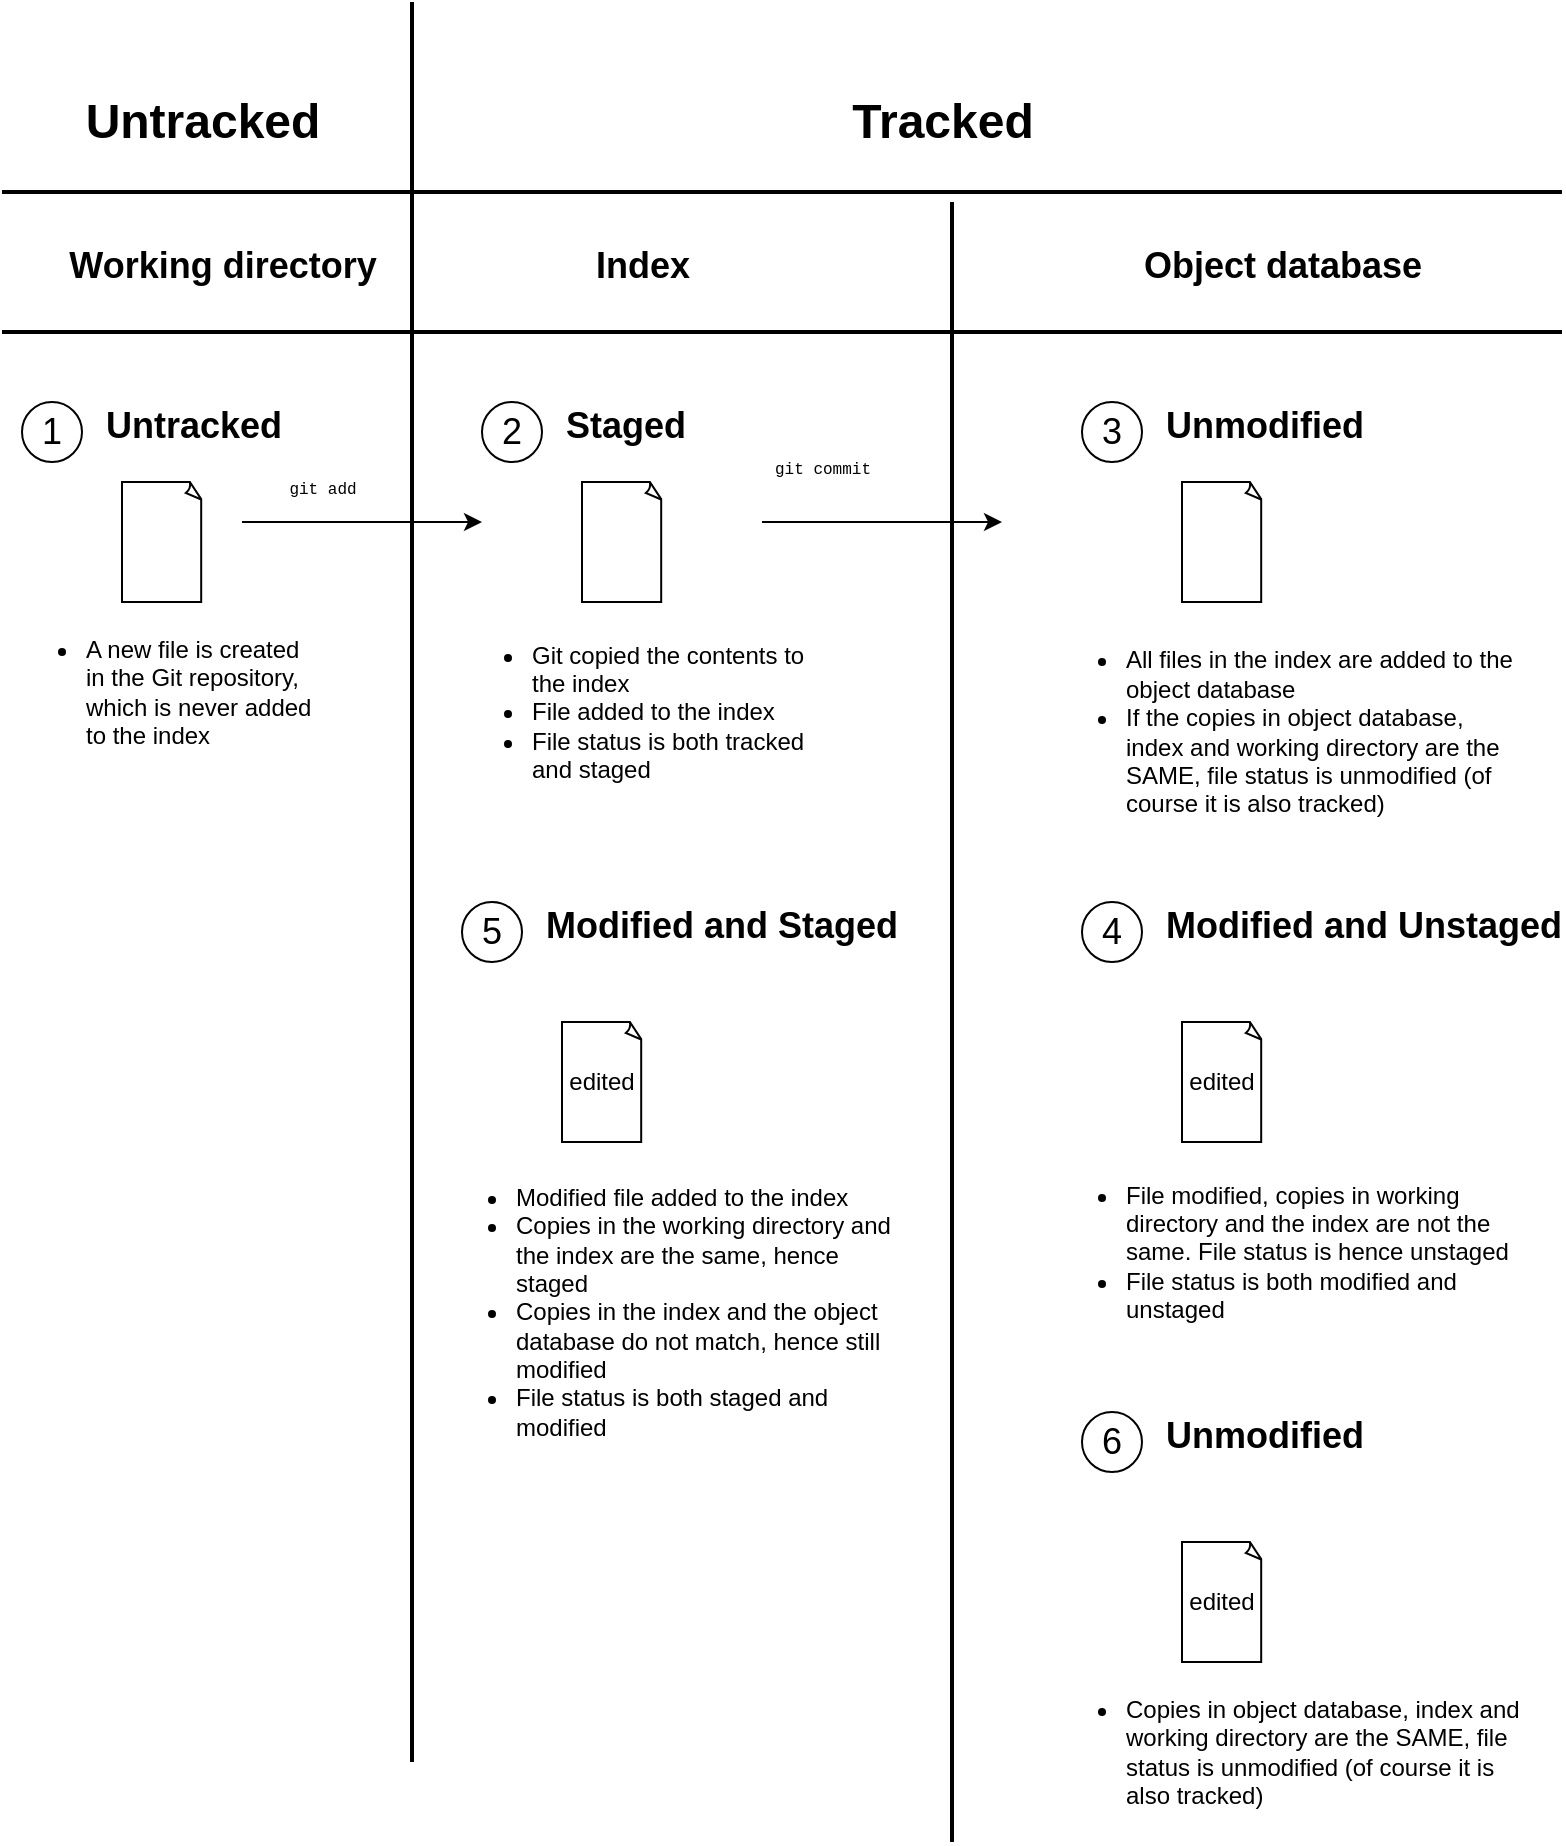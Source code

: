 <mxfile version="20.8.23" type="device"><diagram name="Page-1" id="ljW8FzGVpoI_DOIz1JBv"><mxGraphModel dx="594" dy="446" grid="1" gridSize="10" guides="1" tooltips="1" connect="1" arrows="1" fold="1" page="1" pageScale="1" pageWidth="850" pageHeight="1100" math="0" shadow="0"><root><mxCell id="0"/><mxCell id="1" parent="0"/><mxCell id="GnSN5lAy1gTAK2dEr0d5-4" value="" style="line;strokeWidth=2;html=1;" vertex="1" parent="1"><mxGeometry x="90" y="200" width="780" height="10" as="geometry"/></mxCell><mxCell id="GnSN5lAy1gTAK2dEr0d5-5" value="" style="line;strokeWidth=2;direction=south;html=1;" vertex="1" parent="1"><mxGeometry x="290" y="110" width="10" height="880" as="geometry"/></mxCell><mxCell id="GnSN5lAy1gTAK2dEr0d5-6" value="" style="line;strokeWidth=2;direction=south;html=1;" vertex="1" parent="1"><mxGeometry x="560" y="210" width="10" height="820" as="geometry"/></mxCell><mxCell id="GnSN5lAy1gTAK2dEr0d5-9" value="Untracked" style="text;strokeColor=none;fillColor=none;html=1;fontSize=24;fontStyle=1;verticalAlign=middle;align=center;" vertex="1" parent="1"><mxGeometry x="140" y="150" width="100" height="40" as="geometry"/></mxCell><mxCell id="GnSN5lAy1gTAK2dEr0d5-10" value="Tracked" style="text;strokeColor=none;fillColor=none;html=1;fontSize=24;fontStyle=1;verticalAlign=middle;align=center;" vertex="1" parent="1"><mxGeometry x="510" y="150" width="100" height="40" as="geometry"/></mxCell><mxCell id="GnSN5lAy1gTAK2dEr0d5-21" value="&lt;font style=&quot;font-size: 8px;&quot; face=&quot;Courier New&quot;&gt;git add&lt;/font&gt;" style="endArrow=classic;html=1;rounded=0;fontSize=18;align=center;" edge="1" parent="1"><mxGeometry x="-0.333" y="20" width="50" height="50" relative="1" as="geometry"><mxPoint x="210" y="370" as="sourcePoint"/><mxPoint x="330" y="370" as="targetPoint"/><Array as="points"/><mxPoint as="offset"/></mxGeometry></mxCell><mxCell id="GnSN5lAy1gTAK2dEr0d5-25" value="&lt;font style=&quot;font-size: 8px;&quot; face=&quot;Courier New&quot;&gt;git commit&lt;/font&gt;" style="endArrow=classic;html=1;rounded=0;fontSize=18;align=center;" edge="1" parent="1"><mxGeometry x="-0.5" y="30" width="50" height="50" relative="1" as="geometry"><mxPoint x="470" y="370" as="sourcePoint"/><mxPoint x="590" y="370" as="targetPoint"/><Array as="points"/><mxPoint as="offset"/></mxGeometry></mxCell><mxCell id="GnSN5lAy1gTAK2dEr0d5-27" value="" style="line;strokeWidth=2;html=1;" vertex="1" parent="1"><mxGeometry x="90" y="270" width="780" height="10" as="geometry"/></mxCell><mxCell id="GnSN5lAy1gTAK2dEr0d5-28" value="&lt;font style=&quot;font-size: 18px;&quot;&gt;Working directory&lt;/font&gt;" style="text;strokeColor=none;fillColor=none;html=1;fontSize=24;fontStyle=1;verticalAlign=middle;align=center;" vertex="1" parent="1"><mxGeometry x="150" y="220" width="100" height="40" as="geometry"/></mxCell><mxCell id="GnSN5lAy1gTAK2dEr0d5-29" value="&lt;font style=&quot;font-size: 18px;&quot;&gt;Index&lt;/font&gt;" style="text;strokeColor=none;fillColor=none;html=1;fontSize=24;fontStyle=1;verticalAlign=middle;align=center;" vertex="1" parent="1"><mxGeometry x="360" y="220" width="100" height="40" as="geometry"/></mxCell><mxCell id="GnSN5lAy1gTAK2dEr0d5-31" value="&lt;font size=&quot;4&quot;&gt;Object database&lt;/font&gt;" style="text;strokeColor=none;fillColor=none;html=1;fontSize=24;fontStyle=1;verticalAlign=middle;align=center;" vertex="1" parent="1"><mxGeometry x="680" y="220" width="100" height="40" as="geometry"/></mxCell><mxCell id="GnSN5lAy1gTAK2dEr0d5-68" value="" style="group;flipH=1;" vertex="1" connectable="0" parent="1"><mxGeometry x="90" y="300" width="160" height="180" as="geometry"/></mxCell><mxCell id="GnSN5lAy1gTAK2dEr0d5-1" value="" style="whiteSpace=wrap;html=1;shape=mxgraph.basic.document" vertex="1" parent="GnSN5lAy1gTAK2dEr0d5-68"><mxGeometry x="60" y="50" width="40" height="60" as="geometry"/></mxCell><mxCell id="GnSN5lAy1gTAK2dEr0d5-49" value="" style="group" vertex="1" connectable="0" parent="GnSN5lAy1gTAK2dEr0d5-68"><mxGeometry x="10" width="140" height="40" as="geometry"/></mxCell><mxCell id="GnSN5lAy1gTAK2dEr0d5-19" value="1" style="ellipse;whiteSpace=wrap;html=1;aspect=fixed;fontSize=18;flipH=1;" vertex="1" parent="GnSN5lAy1gTAK2dEr0d5-49"><mxGeometry y="10" width="30" height="30" as="geometry"/></mxCell><mxCell id="GnSN5lAy1gTAK2dEr0d5-44" value="&lt;font style=&quot;font-size: 18px;&quot;&gt;Untracked&lt;/font&gt;" style="text;strokeColor=none;fillColor=none;html=1;fontSize=24;fontStyle=1;verticalAlign=middle;align=left;flipH=1;" vertex="1" parent="GnSN5lAy1gTAK2dEr0d5-49"><mxGeometry x="40" width="100" height="40" as="geometry"/></mxCell><mxCell id="GnSN5lAy1gTAK2dEr0d5-14" value="&lt;ul&gt;&lt;li&gt;A new file is created in the Git repository, which is never added to the index&lt;br&gt;&lt;/li&gt;&lt;/ul&gt;" style="text;html=1;strokeColor=none;fillColor=none;align=left;verticalAlign=middle;whiteSpace=wrap;rounded=0;" vertex="1" parent="GnSN5lAy1gTAK2dEr0d5-68"><mxGeometry y="140" width="160" height="30" as="geometry"/></mxCell><mxCell id="GnSN5lAy1gTAK2dEr0d5-69" value="" style="group;flipH=1;" vertex="1" connectable="0" parent="1"><mxGeometry x="305" y="300" width="205" height="203" as="geometry"/></mxCell><mxCell id="GnSN5lAy1gTAK2dEr0d5-15" value="" style="whiteSpace=wrap;html=1;shape=mxgraph.basic.document" vertex="1" parent="GnSN5lAy1gTAK2dEr0d5-69"><mxGeometry x="75" y="50" width="40" height="60" as="geometry"/></mxCell><mxCell id="GnSN5lAy1gTAK2dEr0d5-17" value="&lt;ul&gt;&lt;li&gt;Git copied the contents to the index&lt;/li&gt;&lt;li&gt;File added to the index&lt;/li&gt;&lt;li&gt;File status is both tracked and staged&lt;br&gt;&lt;/li&gt;&lt;/ul&gt;" style="text;html=1;strokeColor=none;fillColor=none;align=left;verticalAlign=middle;whiteSpace=wrap;rounded=0;" vertex="1" parent="GnSN5lAy1gTAK2dEr0d5-69"><mxGeometry x="7.5" y="150" width="190" height="30" as="geometry"/></mxCell><mxCell id="GnSN5lAy1gTAK2dEr0d5-53" value="" style="group" vertex="1" connectable="0" parent="GnSN5lAy1gTAK2dEr0d5-69"><mxGeometry x="25" width="140" height="40" as="geometry"/></mxCell><mxCell id="GnSN5lAy1gTAK2dEr0d5-54" value="2" style="ellipse;whiteSpace=wrap;html=1;aspect=fixed;fontSize=18;flipH=1;" vertex="1" parent="GnSN5lAy1gTAK2dEr0d5-53"><mxGeometry y="10" width="30" height="30" as="geometry"/></mxCell><mxCell id="GnSN5lAy1gTAK2dEr0d5-55" value="&lt;font style=&quot;font-size: 18px;&quot;&gt;Staged&lt;/font&gt;" style="text;strokeColor=none;fillColor=none;html=1;fontSize=24;fontStyle=1;verticalAlign=middle;align=left;flipH=1;" vertex="1" parent="GnSN5lAy1gTAK2dEr0d5-53"><mxGeometry x="40" width="100" height="40" as="geometry"/></mxCell><mxCell id="GnSN5lAy1gTAK2dEr0d5-70" value="" style="group;flipH=1;" vertex="1" connectable="0" parent="1"><mxGeometry x="580" y="300" width="240" height="210" as="geometry"/></mxCell><mxCell id="GnSN5lAy1gTAK2dEr0d5-16" value="" style="whiteSpace=wrap;html=1;shape=mxgraph.basic.document" vertex="1" parent="GnSN5lAy1gTAK2dEr0d5-70"><mxGeometry x="100" y="50" width="40" height="60" as="geometry"/></mxCell><mxCell id="GnSN5lAy1gTAK2dEr0d5-26" value="&lt;ul&gt;&lt;li&gt;All files in the index are added to the object database&lt;br&gt;&lt;/li&gt;&lt;li&gt;If the copies in object database, index and working directory are the SAME, file status is unmodified (of course it is also tracked)&lt;/li&gt;&lt;/ul&gt;" style="text;html=1;strokeColor=none;fillColor=none;align=left;verticalAlign=middle;whiteSpace=wrap;rounded=0;" vertex="1" parent="GnSN5lAy1gTAK2dEr0d5-70"><mxGeometry x="30" y="160" width="240" height="30" as="geometry"/></mxCell><mxCell id="GnSN5lAy1gTAK2dEr0d5-56" value="" style="group" vertex="1" connectable="0" parent="GnSN5lAy1gTAK2dEr0d5-70"><mxGeometry x="50" width="140" height="40" as="geometry"/></mxCell><mxCell id="GnSN5lAy1gTAK2dEr0d5-57" value="3" style="ellipse;whiteSpace=wrap;html=1;aspect=fixed;fontSize=18;flipH=1;" vertex="1" parent="GnSN5lAy1gTAK2dEr0d5-56"><mxGeometry y="10" width="30" height="30" as="geometry"/></mxCell><mxCell id="GnSN5lAy1gTAK2dEr0d5-58" value="&lt;font style=&quot;font-size: 18px;&quot;&gt;Unmodified&lt;/font&gt;" style="text;strokeColor=none;fillColor=none;html=1;fontSize=24;fontStyle=1;verticalAlign=middle;align=left;flipH=1;" vertex="1" parent="GnSN5lAy1gTAK2dEr0d5-56"><mxGeometry x="40" width="100" height="40" as="geometry"/></mxCell><mxCell id="GnSN5lAy1gTAK2dEr0d5-71" value="" style="group" vertex="1" connectable="0" parent="1"><mxGeometry x="270" y="550" width="240" height="220" as="geometry"/></mxCell><mxCell id="GnSN5lAy1gTAK2dEr0d5-40" value="edited" style="whiteSpace=wrap;html=1;shape=mxgraph.basic.document" vertex="1" parent="GnSN5lAy1gTAK2dEr0d5-71"><mxGeometry x="100" y="70" width="40" height="60" as="geometry"/></mxCell><mxCell id="GnSN5lAy1gTAK2dEr0d5-43" value="&lt;ul&gt;&lt;li&gt;Modified file added to the index&lt;/li&gt;&lt;li&gt;Copies in the working directory and the index are the same, hence staged&lt;/li&gt;&lt;li&gt;Copies in the index and the object database do not match, hence still modified&lt;/li&gt;&lt;li&gt;File status is both staged and modified&lt;/li&gt;&lt;/ul&gt;" style="text;html=1;strokeColor=none;fillColor=none;align=left;verticalAlign=middle;whiteSpace=wrap;rounded=0;" vertex="1" parent="GnSN5lAy1gTAK2dEr0d5-71"><mxGeometry x="35" y="200" width="240" height="30" as="geometry"/></mxCell><mxCell id="GnSN5lAy1gTAK2dEr0d5-62" value="" style="group" vertex="1" connectable="0" parent="GnSN5lAy1gTAK2dEr0d5-71"><mxGeometry x="50" width="140" height="40" as="geometry"/></mxCell><mxCell id="GnSN5lAy1gTAK2dEr0d5-63" value="5" style="ellipse;whiteSpace=wrap;html=1;aspect=fixed;fontSize=18;flipH=1;" vertex="1" parent="GnSN5lAy1gTAK2dEr0d5-62"><mxGeometry y="10" width="30" height="30" as="geometry"/></mxCell><mxCell id="GnSN5lAy1gTAK2dEr0d5-64" value="&lt;font style=&quot;font-size: 18px;&quot;&gt;Modified and Staged&lt;/font&gt;" style="text;strokeColor=none;fillColor=none;html=1;fontSize=24;fontStyle=1;verticalAlign=middle;align=left;flipH=1;" vertex="1" parent="GnSN5lAy1gTAK2dEr0d5-62"><mxGeometry x="40" width="100" height="40" as="geometry"/></mxCell><mxCell id="GnSN5lAy1gTAK2dEr0d5-72" value="" style="group" vertex="1" connectable="0" parent="1"><mxGeometry x="580" y="550" width="240" height="190" as="geometry"/></mxCell><mxCell id="GnSN5lAy1gTAK2dEr0d5-34" value="edited" style="whiteSpace=wrap;html=1;shape=mxgraph.basic.document" vertex="1" parent="GnSN5lAy1gTAK2dEr0d5-72"><mxGeometry x="100" y="70" width="40" height="60" as="geometry"/></mxCell><mxCell id="GnSN5lAy1gTAK2dEr0d5-59" value="" style="group" vertex="1" connectable="0" parent="GnSN5lAy1gTAK2dEr0d5-72"><mxGeometry x="50" width="140" height="40" as="geometry"/></mxCell><mxCell id="GnSN5lAy1gTAK2dEr0d5-60" value="4" style="ellipse;whiteSpace=wrap;html=1;aspect=fixed;fontSize=18;flipH=1;" vertex="1" parent="GnSN5lAy1gTAK2dEr0d5-59"><mxGeometry y="10" width="30" height="30" as="geometry"/></mxCell><mxCell id="GnSN5lAy1gTAK2dEr0d5-61" value="&lt;font style=&quot;font-size: 18px;&quot;&gt;Modified and Unstaged&lt;/font&gt;" style="text;strokeColor=none;fillColor=none;html=1;fontSize=24;fontStyle=1;verticalAlign=middle;align=left;flipH=1;" vertex="1" parent="GnSN5lAy1gTAK2dEr0d5-59"><mxGeometry x="40" width="100" height="40" as="geometry"/></mxCell><mxCell id="GnSN5lAy1gTAK2dEr0d5-73" value="" style="group" vertex="1" connectable="0" parent="1"><mxGeometry x="580" y="805" width="240" height="225" as="geometry"/></mxCell><mxCell id="GnSN5lAy1gTAK2dEr0d5-45" value="edited" style="whiteSpace=wrap;html=1;shape=mxgraph.basic.document" vertex="1" parent="GnSN5lAy1gTAK2dEr0d5-73"><mxGeometry x="100" y="75" width="40" height="60" as="geometry"/></mxCell><mxCell id="GnSN5lAy1gTAK2dEr0d5-48" value="&lt;ul&gt;&lt;li&gt;Copies in object database, index and working directory are the SAME, file status is unmodified (of course it is also tracked)&lt;br&gt;&lt;/li&gt;&lt;/ul&gt;" style="text;html=1;strokeColor=none;fillColor=none;align=left;verticalAlign=middle;whiteSpace=wrap;rounded=0;" vertex="1" parent="GnSN5lAy1gTAK2dEr0d5-73"><mxGeometry x="30" y="165" width="240" height="30" as="geometry"/></mxCell><mxCell id="GnSN5lAy1gTAK2dEr0d5-65" value="" style="group" vertex="1" connectable="0" parent="GnSN5lAy1gTAK2dEr0d5-73"><mxGeometry x="50" width="140" height="40" as="geometry"/></mxCell><mxCell id="GnSN5lAy1gTAK2dEr0d5-66" value="6" style="ellipse;whiteSpace=wrap;html=1;aspect=fixed;fontSize=18;flipH=1;" vertex="1" parent="GnSN5lAy1gTAK2dEr0d5-65"><mxGeometry y="10" width="30" height="30" as="geometry"/></mxCell><mxCell id="GnSN5lAy1gTAK2dEr0d5-67" value="&lt;font style=&quot;font-size: 18px;&quot;&gt;Unmodified&lt;/font&gt;" style="text;strokeColor=none;fillColor=none;html=1;fontSize=24;fontStyle=1;verticalAlign=middle;align=left;flipH=1;" vertex="1" parent="GnSN5lAy1gTAK2dEr0d5-65"><mxGeometry x="40" width="100" height="40" as="geometry"/></mxCell><mxCell id="GnSN5lAy1gTAK2dEr0d5-37" value="&lt;ul&gt;&lt;li&gt;File modified, copies in working directory and the index are not the same. File status is hence unstaged&lt;/li&gt;&lt;li&gt;File status is both modified and unstaged&lt;/li&gt;&lt;/ul&gt;" style="text;html=1;strokeColor=none;fillColor=none;align=left;verticalAlign=middle;whiteSpace=wrap;rounded=0;" vertex="1" parent="1"><mxGeometry x="610" y="720" width="240" height="30" as="geometry"/></mxCell></root></mxGraphModel></diagram></mxfile>